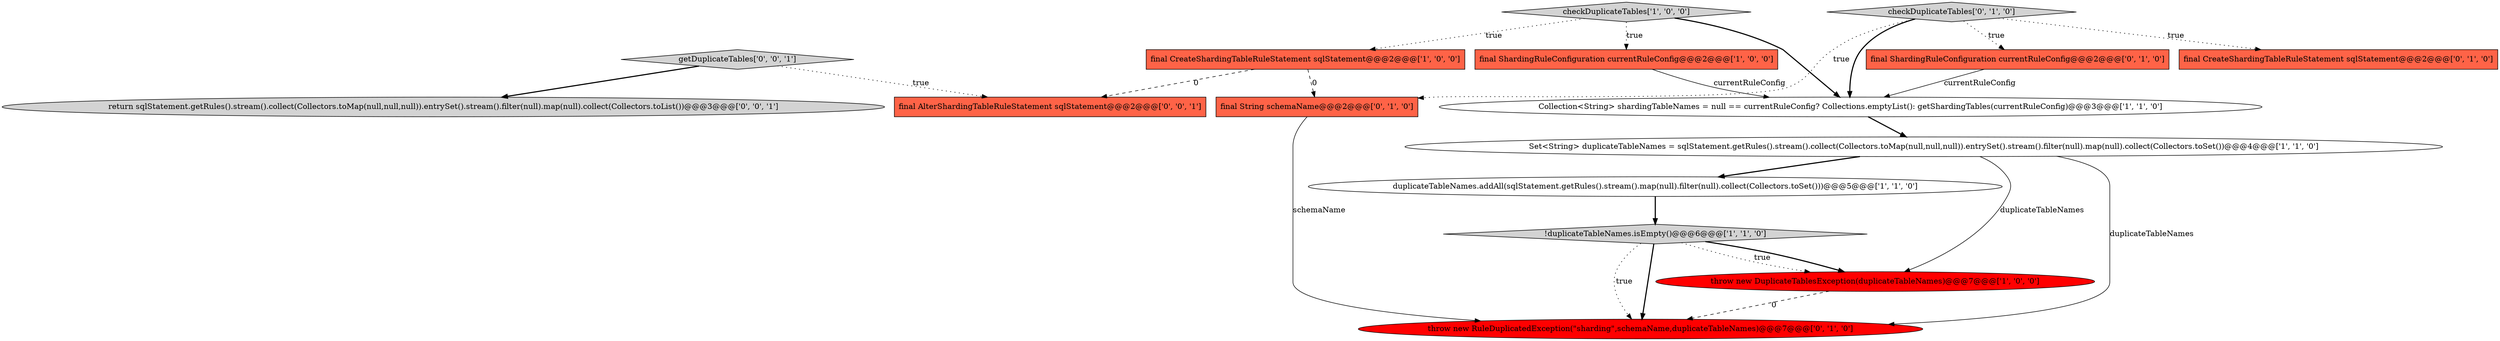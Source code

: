 digraph {
2 [style = filled, label = "Set<String> duplicateTableNames = sqlStatement.getRules().stream().collect(Collectors.toMap(null,null,null)).entrySet().stream().filter(null).map(null).collect(Collectors.toSet())@@@4@@@['1', '1', '0']", fillcolor = white, shape = ellipse image = "AAA0AAABBB1BBB"];
5 [style = filled, label = "final CreateShardingTableRuleStatement sqlStatement@@@2@@@['1', '0', '0']", fillcolor = tomato, shape = box image = "AAA1AAABBB1BBB"];
12 [style = filled, label = "final String schemaName@@@2@@@['0', '1', '0']", fillcolor = tomato, shape = box image = "AAA1AAABBB2BBB"];
3 [style = filled, label = "!duplicateTableNames.isEmpty()@@@6@@@['1', '1', '0']", fillcolor = lightgray, shape = diamond image = "AAA0AAABBB1BBB"];
11 [style = filled, label = "throw new RuleDuplicatedException(\"sharding\",schemaName,duplicateTableNames)@@@7@@@['0', '1', '0']", fillcolor = red, shape = ellipse image = "AAA1AAABBB2BBB"];
6 [style = filled, label = "Collection<String> shardingTableNames = null == currentRuleConfig? Collections.emptyList(): getShardingTables(currentRuleConfig)@@@3@@@['1', '1', '0']", fillcolor = white, shape = ellipse image = "AAA0AAABBB1BBB"];
0 [style = filled, label = "final ShardingRuleConfiguration currentRuleConfig@@@2@@@['1', '0', '0']", fillcolor = tomato, shape = box image = "AAA0AAABBB1BBB"];
8 [style = filled, label = "checkDuplicateTables['0', '1', '0']", fillcolor = lightgray, shape = diamond image = "AAA0AAABBB2BBB"];
13 [style = filled, label = "getDuplicateTables['0', '0', '1']", fillcolor = lightgray, shape = diamond image = "AAA0AAABBB3BBB"];
14 [style = filled, label = "final AlterShardingTableRuleStatement sqlStatement@@@2@@@['0', '0', '1']", fillcolor = tomato, shape = box image = "AAA0AAABBB3BBB"];
9 [style = filled, label = "final ShardingRuleConfiguration currentRuleConfig@@@2@@@['0', '1', '0']", fillcolor = tomato, shape = box image = "AAA0AAABBB2BBB"];
1 [style = filled, label = "throw new DuplicateTablesException(duplicateTableNames)@@@7@@@['1', '0', '0']", fillcolor = red, shape = ellipse image = "AAA1AAABBB1BBB"];
10 [style = filled, label = "final CreateShardingTableRuleStatement sqlStatement@@@2@@@['0', '1', '0']", fillcolor = tomato, shape = box image = "AAA0AAABBB2BBB"];
15 [style = filled, label = "return sqlStatement.getRules().stream().collect(Collectors.toMap(null,null,null)).entrySet().stream().filter(null).map(null).collect(Collectors.toList())@@@3@@@['0', '0', '1']", fillcolor = lightgray, shape = ellipse image = "AAA0AAABBB3BBB"];
7 [style = filled, label = "checkDuplicateTables['1', '0', '0']", fillcolor = lightgray, shape = diamond image = "AAA0AAABBB1BBB"];
4 [style = filled, label = "duplicateTableNames.addAll(sqlStatement.getRules().stream().map(null).filter(null).collect(Collectors.toSet()))@@@5@@@['1', '1', '0']", fillcolor = white, shape = ellipse image = "AAA0AAABBB1BBB"];
3->11 [style = dotted, label="true"];
4->3 [style = bold, label=""];
2->11 [style = solid, label="duplicateTableNames"];
5->12 [style = dashed, label="0"];
5->14 [style = dashed, label="0"];
3->1 [style = bold, label=""];
9->6 [style = solid, label="currentRuleConfig"];
3->11 [style = bold, label=""];
8->6 [style = bold, label=""];
2->1 [style = solid, label="duplicateTableNames"];
8->10 [style = dotted, label="true"];
7->0 [style = dotted, label="true"];
2->4 [style = bold, label=""];
7->5 [style = dotted, label="true"];
6->2 [style = bold, label=""];
8->12 [style = dotted, label="true"];
1->11 [style = dashed, label="0"];
7->6 [style = bold, label=""];
12->11 [style = solid, label="schemaName"];
13->15 [style = bold, label=""];
8->9 [style = dotted, label="true"];
13->14 [style = dotted, label="true"];
3->1 [style = dotted, label="true"];
0->6 [style = solid, label="currentRuleConfig"];
}
